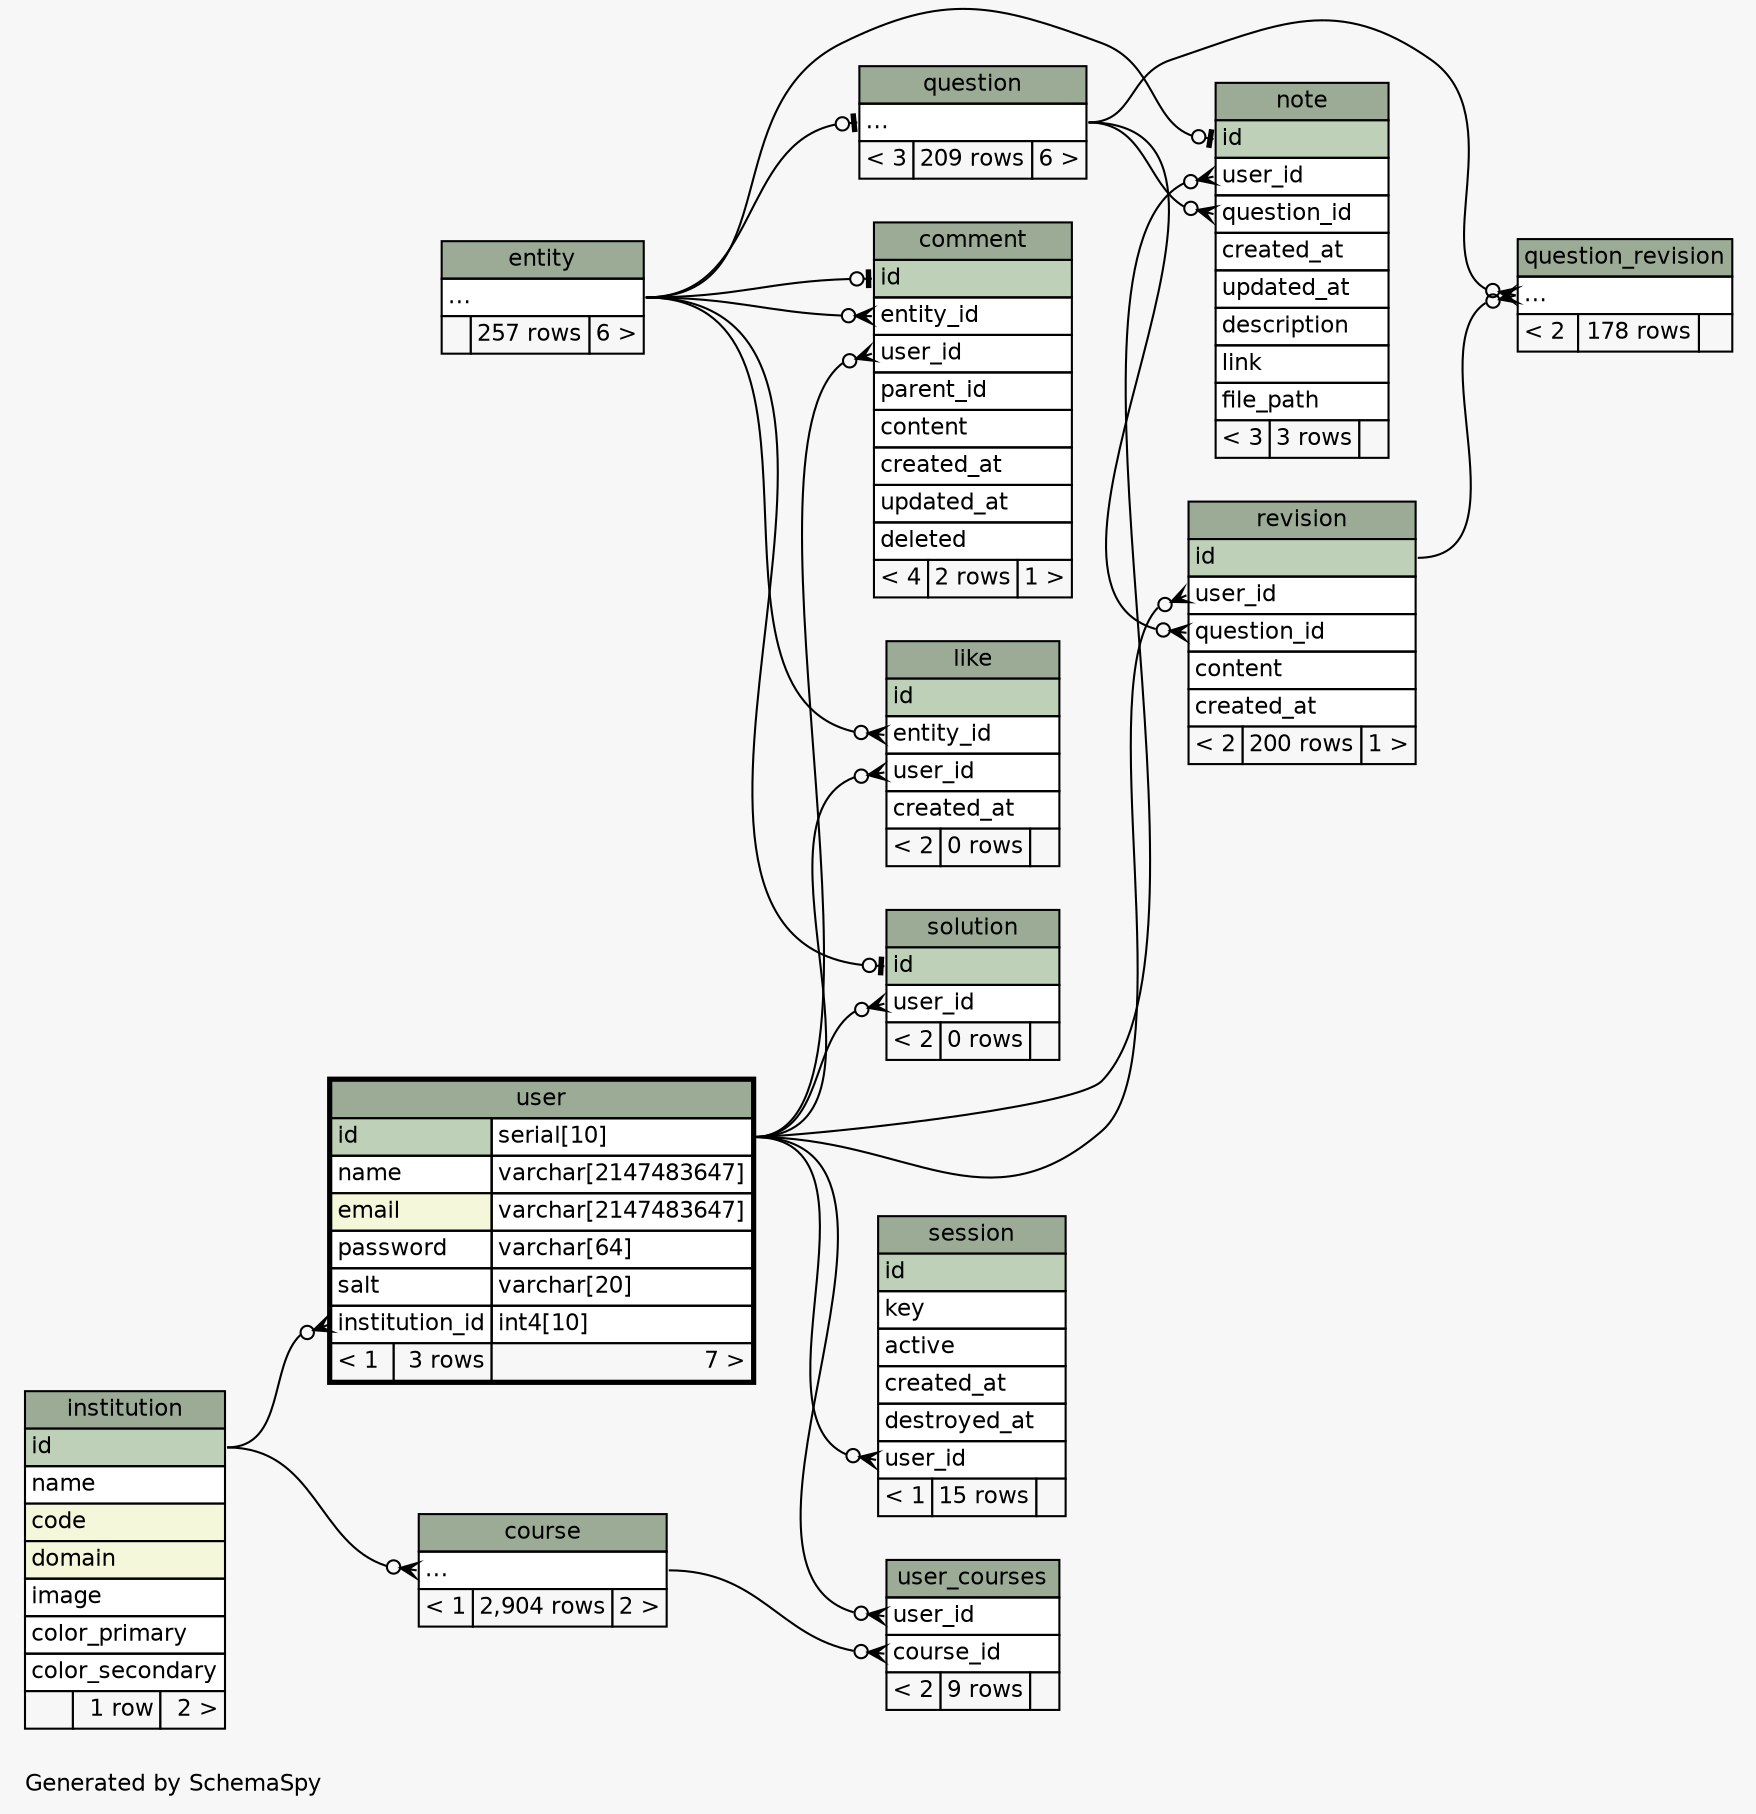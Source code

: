// dot 2.38.0 on Mac OS X 10.11.3
// SchemaSpy rev 590
digraph "twoDegreesRelationshipsDiagram" {
  graph [
    rankdir="RL"
    bgcolor="#f7f7f7"
    label="\nGenerated by SchemaSpy"
    labeljust="l"
    nodesep="0.18"
    ranksep="0.46"
    fontname="Helvetica"
    fontsize="11"
  ];
  node [
    fontname="Helvetica"
    fontsize="11"
    shape="plaintext"
  ];
  edge [
    arrowsize="0.8"
  ];
  "comment":"entity_id":w -> "entity":"elipses":e [arrowhead=none dir=back arrowtail=crowodot];
  "comment":"id":w -> "entity":"elipses":e [arrowhead=none dir=back arrowtail=teeodot];
  "comment":"user_id":w -> "user":"id.type":e [arrowhead=none dir=back arrowtail=crowodot];
  "course":"elipses":w -> "institution":"id":e [arrowhead=none dir=back arrowtail=crowodot];
  "like":"entity_id":w -> "entity":"elipses":e [arrowhead=none dir=back arrowtail=crowodot];
  "like":"user_id":w -> "user":"id.type":e [arrowhead=none dir=back arrowtail=crowodot];
  "note":"id":w -> "entity":"elipses":e [arrowhead=none dir=back arrowtail=teeodot];
  "note":"question_id":w -> "question":"elipses":e [arrowhead=none dir=back arrowtail=crowodot];
  "note":"user_id":w -> "user":"id.type":e [arrowhead=none dir=back arrowtail=crowodot];
  "question":"elipses":w -> "entity":"elipses":e [arrowhead=none dir=back arrowtail=teeodot];
  "question_revision":"elipses":w -> "question":"elipses":e [arrowhead=none dir=back arrowtail=crowodot];
  "question_revision":"elipses":w -> "revision":"id":e [arrowhead=none dir=back arrowtail=crowodot];
  "revision":"question_id":w -> "question":"elipses":e [arrowhead=none dir=back arrowtail=crowodot];
  "revision":"user_id":w -> "user":"id.type":e [arrowhead=none dir=back arrowtail=crowodot];
  "session":"user_id":w -> "user":"id.type":e [arrowhead=none dir=back arrowtail=crowodot];
  "solution":"id":w -> "entity":"elipses":e [arrowhead=none dir=back arrowtail=teeodot];
  "solution":"user_id":w -> "user":"id.type":e [arrowhead=none dir=back arrowtail=crowodot];
  "user":"institution_id":w -> "institution":"id":e [arrowhead=none dir=back arrowtail=crowodot];
  "user_courses":"course_id":w -> "course":"elipses":e [arrowhead=none dir=back arrowtail=crowodot];
  "user_courses":"user_id":w -> "user":"id.type":e [arrowhead=none dir=back arrowtail=crowodot];
  "comment" [
    label=<
    <TABLE BORDER="0" CELLBORDER="1" CELLSPACING="0" BGCOLOR="#ffffff">
      <TR><TD COLSPAN="3" BGCOLOR="#9bab96" ALIGN="CENTER">comment</TD></TR>
      <TR><TD PORT="id" COLSPAN="3" BGCOLOR="#bed1b8" ALIGN="LEFT">id</TD></TR>
      <TR><TD PORT="entity_id" COLSPAN="3" ALIGN="LEFT">entity_id</TD></TR>
      <TR><TD PORT="user_id" COLSPAN="3" ALIGN="LEFT">user_id</TD></TR>
      <TR><TD PORT="parent_id" COLSPAN="3" ALIGN="LEFT">parent_id</TD></TR>
      <TR><TD PORT="content" COLSPAN="3" ALIGN="LEFT">content</TD></TR>
      <TR><TD PORT="created_at" COLSPAN="3" ALIGN="LEFT">created_at</TD></TR>
      <TR><TD PORT="updated_at" COLSPAN="3" ALIGN="LEFT">updated_at</TD></TR>
      <TR><TD PORT="deleted" COLSPAN="3" ALIGN="LEFT">deleted</TD></TR>
      <TR><TD ALIGN="LEFT" BGCOLOR="#f7f7f7">&lt; 4</TD><TD ALIGN="RIGHT" BGCOLOR="#f7f7f7">2 rows</TD><TD ALIGN="RIGHT" BGCOLOR="#f7f7f7">1 &gt;</TD></TR>
    </TABLE>>
    URL="comment.html"
    tooltip="comment"
  ];
  "course" [
    label=<
    <TABLE BORDER="0" CELLBORDER="1" CELLSPACING="0" BGCOLOR="#ffffff">
      <TR><TD COLSPAN="3" BGCOLOR="#9bab96" ALIGN="CENTER">course</TD></TR>
      <TR><TD PORT="elipses" COLSPAN="3" ALIGN="LEFT">...</TD></TR>
      <TR><TD ALIGN="LEFT" BGCOLOR="#f7f7f7">&lt; 1</TD><TD ALIGN="RIGHT" BGCOLOR="#f7f7f7">2,904 rows</TD><TD ALIGN="RIGHT" BGCOLOR="#f7f7f7">2 &gt;</TD></TR>
    </TABLE>>
    URL="course.html"
    tooltip="course"
  ];
  "entity" [
    label=<
    <TABLE BORDER="0" CELLBORDER="1" CELLSPACING="0" BGCOLOR="#ffffff">
      <TR><TD COLSPAN="3" BGCOLOR="#9bab96" ALIGN="CENTER">entity</TD></TR>
      <TR><TD PORT="elipses" COLSPAN="3" ALIGN="LEFT">...</TD></TR>
      <TR><TD ALIGN="LEFT" BGCOLOR="#f7f7f7">  </TD><TD ALIGN="RIGHT" BGCOLOR="#f7f7f7">257 rows</TD><TD ALIGN="RIGHT" BGCOLOR="#f7f7f7">6 &gt;</TD></TR>
    </TABLE>>
    URL="entity.html"
    tooltip="entity"
  ];
  "institution" [
    label=<
    <TABLE BORDER="0" CELLBORDER="1" CELLSPACING="0" BGCOLOR="#ffffff">
      <TR><TD COLSPAN="3" BGCOLOR="#9bab96" ALIGN="CENTER">institution</TD></TR>
      <TR><TD PORT="id" COLSPAN="3" BGCOLOR="#bed1b8" ALIGN="LEFT">id</TD></TR>
      <TR><TD PORT="name" COLSPAN="3" ALIGN="LEFT">name</TD></TR>
      <TR><TD PORT="code" COLSPAN="3" BGCOLOR="#f4f7da" ALIGN="LEFT">code</TD></TR>
      <TR><TD PORT="domain" COLSPAN="3" BGCOLOR="#f4f7da" ALIGN="LEFT">domain</TD></TR>
      <TR><TD PORT="image" COLSPAN="3" ALIGN="LEFT">image</TD></TR>
      <TR><TD PORT="color_primary" COLSPAN="3" ALIGN="LEFT">color_primary</TD></TR>
      <TR><TD PORT="color_secondary" COLSPAN="3" ALIGN="LEFT">color_secondary</TD></TR>
      <TR><TD ALIGN="LEFT" BGCOLOR="#f7f7f7">  </TD><TD ALIGN="RIGHT" BGCOLOR="#f7f7f7">1 row</TD><TD ALIGN="RIGHT" BGCOLOR="#f7f7f7">2 &gt;</TD></TR>
    </TABLE>>
    URL="institution.html"
    tooltip="institution"
  ];
  "like" [
    label=<
    <TABLE BORDER="0" CELLBORDER="1" CELLSPACING="0" BGCOLOR="#ffffff">
      <TR><TD COLSPAN="3" BGCOLOR="#9bab96" ALIGN="CENTER">like</TD></TR>
      <TR><TD PORT="id" COLSPAN="3" BGCOLOR="#bed1b8" ALIGN="LEFT">id</TD></TR>
      <TR><TD PORT="entity_id" COLSPAN="3" ALIGN="LEFT">entity_id</TD></TR>
      <TR><TD PORT="user_id" COLSPAN="3" ALIGN="LEFT">user_id</TD></TR>
      <TR><TD PORT="created_at" COLSPAN="3" ALIGN="LEFT">created_at</TD></TR>
      <TR><TD ALIGN="LEFT" BGCOLOR="#f7f7f7">&lt; 2</TD><TD ALIGN="RIGHT" BGCOLOR="#f7f7f7">0 rows</TD><TD ALIGN="RIGHT" BGCOLOR="#f7f7f7">  </TD></TR>
    </TABLE>>
    URL="like.html"
    tooltip="like"
  ];
  "note" [
    label=<
    <TABLE BORDER="0" CELLBORDER="1" CELLSPACING="0" BGCOLOR="#ffffff">
      <TR><TD COLSPAN="3" BGCOLOR="#9bab96" ALIGN="CENTER">note</TD></TR>
      <TR><TD PORT="id" COLSPAN="3" BGCOLOR="#bed1b8" ALIGN="LEFT">id</TD></TR>
      <TR><TD PORT="user_id" COLSPAN="3" ALIGN="LEFT">user_id</TD></TR>
      <TR><TD PORT="question_id" COLSPAN="3" ALIGN="LEFT">question_id</TD></TR>
      <TR><TD PORT="created_at" COLSPAN="3" ALIGN="LEFT">created_at</TD></TR>
      <TR><TD PORT="updated_at" COLSPAN="3" ALIGN="LEFT">updated_at</TD></TR>
      <TR><TD PORT="description" COLSPAN="3" ALIGN="LEFT">description</TD></TR>
      <TR><TD PORT="link" COLSPAN="3" ALIGN="LEFT">link</TD></TR>
      <TR><TD PORT="file_path" COLSPAN="3" ALIGN="LEFT">file_path</TD></TR>
      <TR><TD ALIGN="LEFT" BGCOLOR="#f7f7f7">&lt; 3</TD><TD ALIGN="RIGHT" BGCOLOR="#f7f7f7">3 rows</TD><TD ALIGN="RIGHT" BGCOLOR="#f7f7f7">  </TD></TR>
    </TABLE>>
    URL="note.html"
    tooltip="note"
  ];
  "question" [
    label=<
    <TABLE BORDER="0" CELLBORDER="1" CELLSPACING="0" BGCOLOR="#ffffff">
      <TR><TD COLSPAN="3" BGCOLOR="#9bab96" ALIGN="CENTER">question</TD></TR>
      <TR><TD PORT="elipses" COLSPAN="3" ALIGN="LEFT">...</TD></TR>
      <TR><TD ALIGN="LEFT" BGCOLOR="#f7f7f7">&lt; 3</TD><TD ALIGN="RIGHT" BGCOLOR="#f7f7f7">209 rows</TD><TD ALIGN="RIGHT" BGCOLOR="#f7f7f7">6 &gt;</TD></TR>
    </TABLE>>
    URL="question.html"
    tooltip="question"
  ];
  "question_revision" [
    label=<
    <TABLE BORDER="0" CELLBORDER="1" CELLSPACING="0" BGCOLOR="#ffffff">
      <TR><TD COLSPAN="3" BGCOLOR="#9bab96" ALIGN="CENTER">question_revision</TD></TR>
      <TR><TD PORT="elipses" COLSPAN="3" ALIGN="LEFT">...</TD></TR>
      <TR><TD ALIGN="LEFT" BGCOLOR="#f7f7f7">&lt; 2</TD><TD ALIGN="RIGHT" BGCOLOR="#f7f7f7">178 rows</TD><TD ALIGN="RIGHT" BGCOLOR="#f7f7f7">  </TD></TR>
    </TABLE>>
    URL="question_revision.html"
    tooltip="question_revision"
  ];
  "revision" [
    label=<
    <TABLE BORDER="0" CELLBORDER="1" CELLSPACING="0" BGCOLOR="#ffffff">
      <TR><TD COLSPAN="3" BGCOLOR="#9bab96" ALIGN="CENTER">revision</TD></TR>
      <TR><TD PORT="id" COLSPAN="3" BGCOLOR="#bed1b8" ALIGN="LEFT">id</TD></TR>
      <TR><TD PORT="user_id" COLSPAN="3" ALIGN="LEFT">user_id</TD></TR>
      <TR><TD PORT="question_id" COLSPAN="3" ALIGN="LEFT">question_id</TD></TR>
      <TR><TD PORT="content" COLSPAN="3" ALIGN="LEFT">content</TD></TR>
      <TR><TD PORT="created_at" COLSPAN="3" ALIGN="LEFT">created_at</TD></TR>
      <TR><TD ALIGN="LEFT" BGCOLOR="#f7f7f7">&lt; 2</TD><TD ALIGN="RIGHT" BGCOLOR="#f7f7f7">200 rows</TD><TD ALIGN="RIGHT" BGCOLOR="#f7f7f7">1 &gt;</TD></TR>
    </TABLE>>
    URL="revision.html"
    tooltip="revision"
  ];
  "session" [
    label=<
    <TABLE BORDER="0" CELLBORDER="1" CELLSPACING="0" BGCOLOR="#ffffff">
      <TR><TD COLSPAN="3" BGCOLOR="#9bab96" ALIGN="CENTER">session</TD></TR>
      <TR><TD PORT="id" COLSPAN="3" BGCOLOR="#bed1b8" ALIGN="LEFT">id</TD></TR>
      <TR><TD PORT="key" COLSPAN="3" ALIGN="LEFT">key</TD></TR>
      <TR><TD PORT="active" COLSPAN="3" ALIGN="LEFT">active</TD></TR>
      <TR><TD PORT="created_at" COLSPAN="3" ALIGN="LEFT">created_at</TD></TR>
      <TR><TD PORT="destroyed_at" COLSPAN="3" ALIGN="LEFT">destroyed_at</TD></TR>
      <TR><TD PORT="user_id" COLSPAN="3" ALIGN="LEFT">user_id</TD></TR>
      <TR><TD ALIGN="LEFT" BGCOLOR="#f7f7f7">&lt; 1</TD><TD ALIGN="RIGHT" BGCOLOR="#f7f7f7">15 rows</TD><TD ALIGN="RIGHT" BGCOLOR="#f7f7f7">  </TD></TR>
    </TABLE>>
    URL="session.html"
    tooltip="session"
  ];
  "solution" [
    label=<
    <TABLE BORDER="0" CELLBORDER="1" CELLSPACING="0" BGCOLOR="#ffffff">
      <TR><TD COLSPAN="3" BGCOLOR="#9bab96" ALIGN="CENTER">solution</TD></TR>
      <TR><TD PORT="id" COLSPAN="3" BGCOLOR="#bed1b8" ALIGN="LEFT">id</TD></TR>
      <TR><TD PORT="user_id" COLSPAN="3" ALIGN="LEFT">user_id</TD></TR>
      <TR><TD ALIGN="LEFT" BGCOLOR="#f7f7f7">&lt; 2</TD><TD ALIGN="RIGHT" BGCOLOR="#f7f7f7">0 rows</TD><TD ALIGN="RIGHT" BGCOLOR="#f7f7f7">  </TD></TR>
    </TABLE>>
    URL="solution.html"
    tooltip="solution"
  ];
  "user" [
    label=<
    <TABLE BORDER="2" CELLBORDER="1" CELLSPACING="0" BGCOLOR="#ffffff">
      <TR><TD COLSPAN="3" BGCOLOR="#9bab96" ALIGN="CENTER">user</TD></TR>
      <TR><TD PORT="id" COLSPAN="2" BGCOLOR="#bed1b8" ALIGN="LEFT">id</TD><TD PORT="id.type" ALIGN="LEFT">serial[10]</TD></TR>
      <TR><TD PORT="name" COLSPAN="2" ALIGN="LEFT">name</TD><TD PORT="name.type" ALIGN="LEFT">varchar[2147483647]</TD></TR>
      <TR><TD PORT="email" COLSPAN="2" BGCOLOR="#f4f7da" ALIGN="LEFT">email</TD><TD PORT="email.type" ALIGN="LEFT">varchar[2147483647]</TD></TR>
      <TR><TD PORT="password" COLSPAN="2" ALIGN="LEFT">password</TD><TD PORT="password.type" ALIGN="LEFT">varchar[64]</TD></TR>
      <TR><TD PORT="salt" COLSPAN="2" ALIGN="LEFT">salt</TD><TD PORT="salt.type" ALIGN="LEFT">varchar[20]</TD></TR>
      <TR><TD PORT="institution_id" COLSPAN="2" ALIGN="LEFT">institution_id</TD><TD PORT="institution_id.type" ALIGN="LEFT">int4[10]</TD></TR>
      <TR><TD ALIGN="LEFT" BGCOLOR="#f7f7f7">&lt; 1</TD><TD ALIGN="RIGHT" BGCOLOR="#f7f7f7">3 rows</TD><TD ALIGN="RIGHT" BGCOLOR="#f7f7f7">7 &gt;</TD></TR>
    </TABLE>>
    URL="user.html"
    tooltip="user"
  ];
  "user_courses" [
    label=<
    <TABLE BORDER="0" CELLBORDER="1" CELLSPACING="0" BGCOLOR="#ffffff">
      <TR><TD COLSPAN="3" BGCOLOR="#9bab96" ALIGN="CENTER">user_courses</TD></TR>
      <TR><TD PORT="user_id" COLSPAN="3" ALIGN="LEFT">user_id</TD></TR>
      <TR><TD PORT="course_id" COLSPAN="3" ALIGN="LEFT">course_id</TD></TR>
      <TR><TD ALIGN="LEFT" BGCOLOR="#f7f7f7">&lt; 2</TD><TD ALIGN="RIGHT" BGCOLOR="#f7f7f7">9 rows</TD><TD ALIGN="RIGHT" BGCOLOR="#f7f7f7">  </TD></TR>
    </TABLE>>
    URL="user_courses.html"
    tooltip="user_courses"
  ];
}
